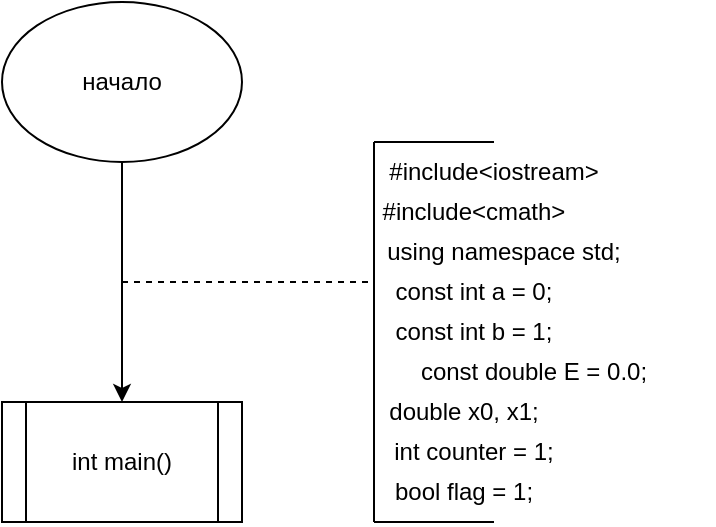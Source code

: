 <mxfile version="25.0.3">
  <diagram name="Страница — 1" id="54fE9i5us4jK0uKHG2Ug">
    <mxGraphModel dx="477" dy="478" grid="1" gridSize="10" guides="1" tooltips="1" connect="1" arrows="1" fold="1" page="1" pageScale="1" pageWidth="291" pageHeight="413" math="0" shadow="0">
      <root>
        <mxCell id="0" />
        <mxCell id="1" parent="0" />
        <mxCell id="8Xw2kXQYmFnIUzHD24_5-2" style="edgeStyle=orthogonalEdgeStyle;rounded=0;orthogonalLoop=1;jettySize=auto;html=1;entryX=0.5;entryY=0;entryDx=0;entryDy=0;" edge="1" parent="1" source="8Xw2kXQYmFnIUzHD24_5-1" target="8Xw2kXQYmFnIUzHD24_5-3">
          <mxGeometry relative="1" as="geometry">
            <mxPoint x="497" y="260" as="targetPoint" />
          </mxGeometry>
        </mxCell>
        <mxCell id="8Xw2kXQYmFnIUzHD24_5-1" value="начало" style="ellipse;whiteSpace=wrap;html=1;" vertex="1" parent="1">
          <mxGeometry x="437" y="40" width="120" height="80" as="geometry" />
        </mxCell>
        <mxCell id="8Xw2kXQYmFnIUzHD24_5-3" value="int main()" style="shape=process;whiteSpace=wrap;html=1;backgroundOutline=1;" vertex="1" parent="1">
          <mxGeometry x="437" y="240" width="120" height="60" as="geometry" />
        </mxCell>
        <mxCell id="8Xw2kXQYmFnIUzHD24_5-4" value="" style="endArrow=none;dashed=1;html=1;rounded=0;" edge="1" parent="1">
          <mxGeometry width="50" height="50" relative="1" as="geometry">
            <mxPoint x="497" y="180" as="sourcePoint" />
            <mxPoint x="623" y="180" as="targetPoint" />
            <Array as="points">
              <mxPoint x="527" y="180" />
            </Array>
          </mxGeometry>
        </mxCell>
        <mxCell id="8Xw2kXQYmFnIUzHD24_5-5" value="" style="endArrow=none;html=1;rounded=0;" edge="1" parent="1">
          <mxGeometry width="50" height="50" relative="1" as="geometry">
            <mxPoint x="623" y="300" as="sourcePoint" />
            <mxPoint x="623" y="110" as="targetPoint" />
          </mxGeometry>
        </mxCell>
        <mxCell id="8Xw2kXQYmFnIUzHD24_5-6" value="" style="endArrow=none;html=1;rounded=0;" edge="1" parent="1">
          <mxGeometry width="50" height="50" relative="1" as="geometry">
            <mxPoint x="623" y="110" as="sourcePoint" />
            <mxPoint x="683" y="110" as="targetPoint" />
          </mxGeometry>
        </mxCell>
        <mxCell id="8Xw2kXQYmFnIUzHD24_5-7" value="" style="endArrow=none;html=1;rounded=0;" edge="1" parent="1">
          <mxGeometry width="50" height="50" relative="1" as="geometry">
            <mxPoint x="623" y="300" as="sourcePoint" />
            <mxPoint x="683" y="300" as="targetPoint" />
            <Array as="points" />
          </mxGeometry>
        </mxCell>
        <mxCell id="8Xw2kXQYmFnIUzHD24_5-8" value="#include&amp;lt;iostream&amp;gt;" style="text;html=1;align=center;verticalAlign=middle;whiteSpace=wrap;rounded=0;" vertex="1" parent="1">
          <mxGeometry x="653" y="110" width="60" height="30" as="geometry" />
        </mxCell>
        <mxCell id="8Xw2kXQYmFnIUzHD24_5-9" value="#include&amp;lt;cmath&amp;gt;" style="text;html=1;align=center;verticalAlign=middle;whiteSpace=wrap;rounded=0;" vertex="1" parent="1">
          <mxGeometry x="633" y="130" width="80" height="30" as="geometry" />
        </mxCell>
        <mxCell id="8Xw2kXQYmFnIUzHD24_5-10" value="using namespace std;" style="text;html=1;align=center;verticalAlign=middle;whiteSpace=wrap;rounded=0;" vertex="1" parent="1">
          <mxGeometry x="613" y="150" width="150" height="30" as="geometry" />
        </mxCell>
        <mxCell id="8Xw2kXQYmFnIUzHD24_5-11" value="const int a = 0;" style="text;html=1;align=center;verticalAlign=middle;whiteSpace=wrap;rounded=0;" vertex="1" parent="1">
          <mxGeometry x="613" y="170" width="120" height="30" as="geometry" />
        </mxCell>
        <mxCell id="8Xw2kXQYmFnIUzHD24_5-12" value="const int b = 1;" style="text;html=1;align=center;verticalAlign=middle;whiteSpace=wrap;rounded=0;" vertex="1" parent="1">
          <mxGeometry x="613" y="190" width="120" height="30" as="geometry" />
        </mxCell>
        <mxCell id="8Xw2kXQYmFnIUzHD24_5-13" value="const double E = 0.0;" style="text;html=1;align=center;verticalAlign=middle;whiteSpace=wrap;rounded=0;" vertex="1" parent="1">
          <mxGeometry x="613" y="210" width="180" height="30" as="geometry" />
        </mxCell>
        <mxCell id="8Xw2kXQYmFnIUzHD24_5-14" value="double x0, x1;" style="text;html=1;align=center;verticalAlign=middle;whiteSpace=wrap;rounded=0;" vertex="1" parent="1">
          <mxGeometry x="613" y="230" width="110" height="30" as="geometry" />
        </mxCell>
        <mxCell id="8Xw2kXQYmFnIUzHD24_5-15" value="int counter = 1;" style="text;html=1;align=center;verticalAlign=middle;whiteSpace=wrap;rounded=0;" vertex="1" parent="1">
          <mxGeometry x="618" y="250" width="110" height="30" as="geometry" />
        </mxCell>
        <mxCell id="8Xw2kXQYmFnIUzHD24_5-16" value="bool flag = 1;" style="text;html=1;align=center;verticalAlign=middle;whiteSpace=wrap;rounded=0;" vertex="1" parent="1">
          <mxGeometry x="623" y="270" width="90" height="30" as="geometry" />
        </mxCell>
      </root>
    </mxGraphModel>
  </diagram>
</mxfile>
